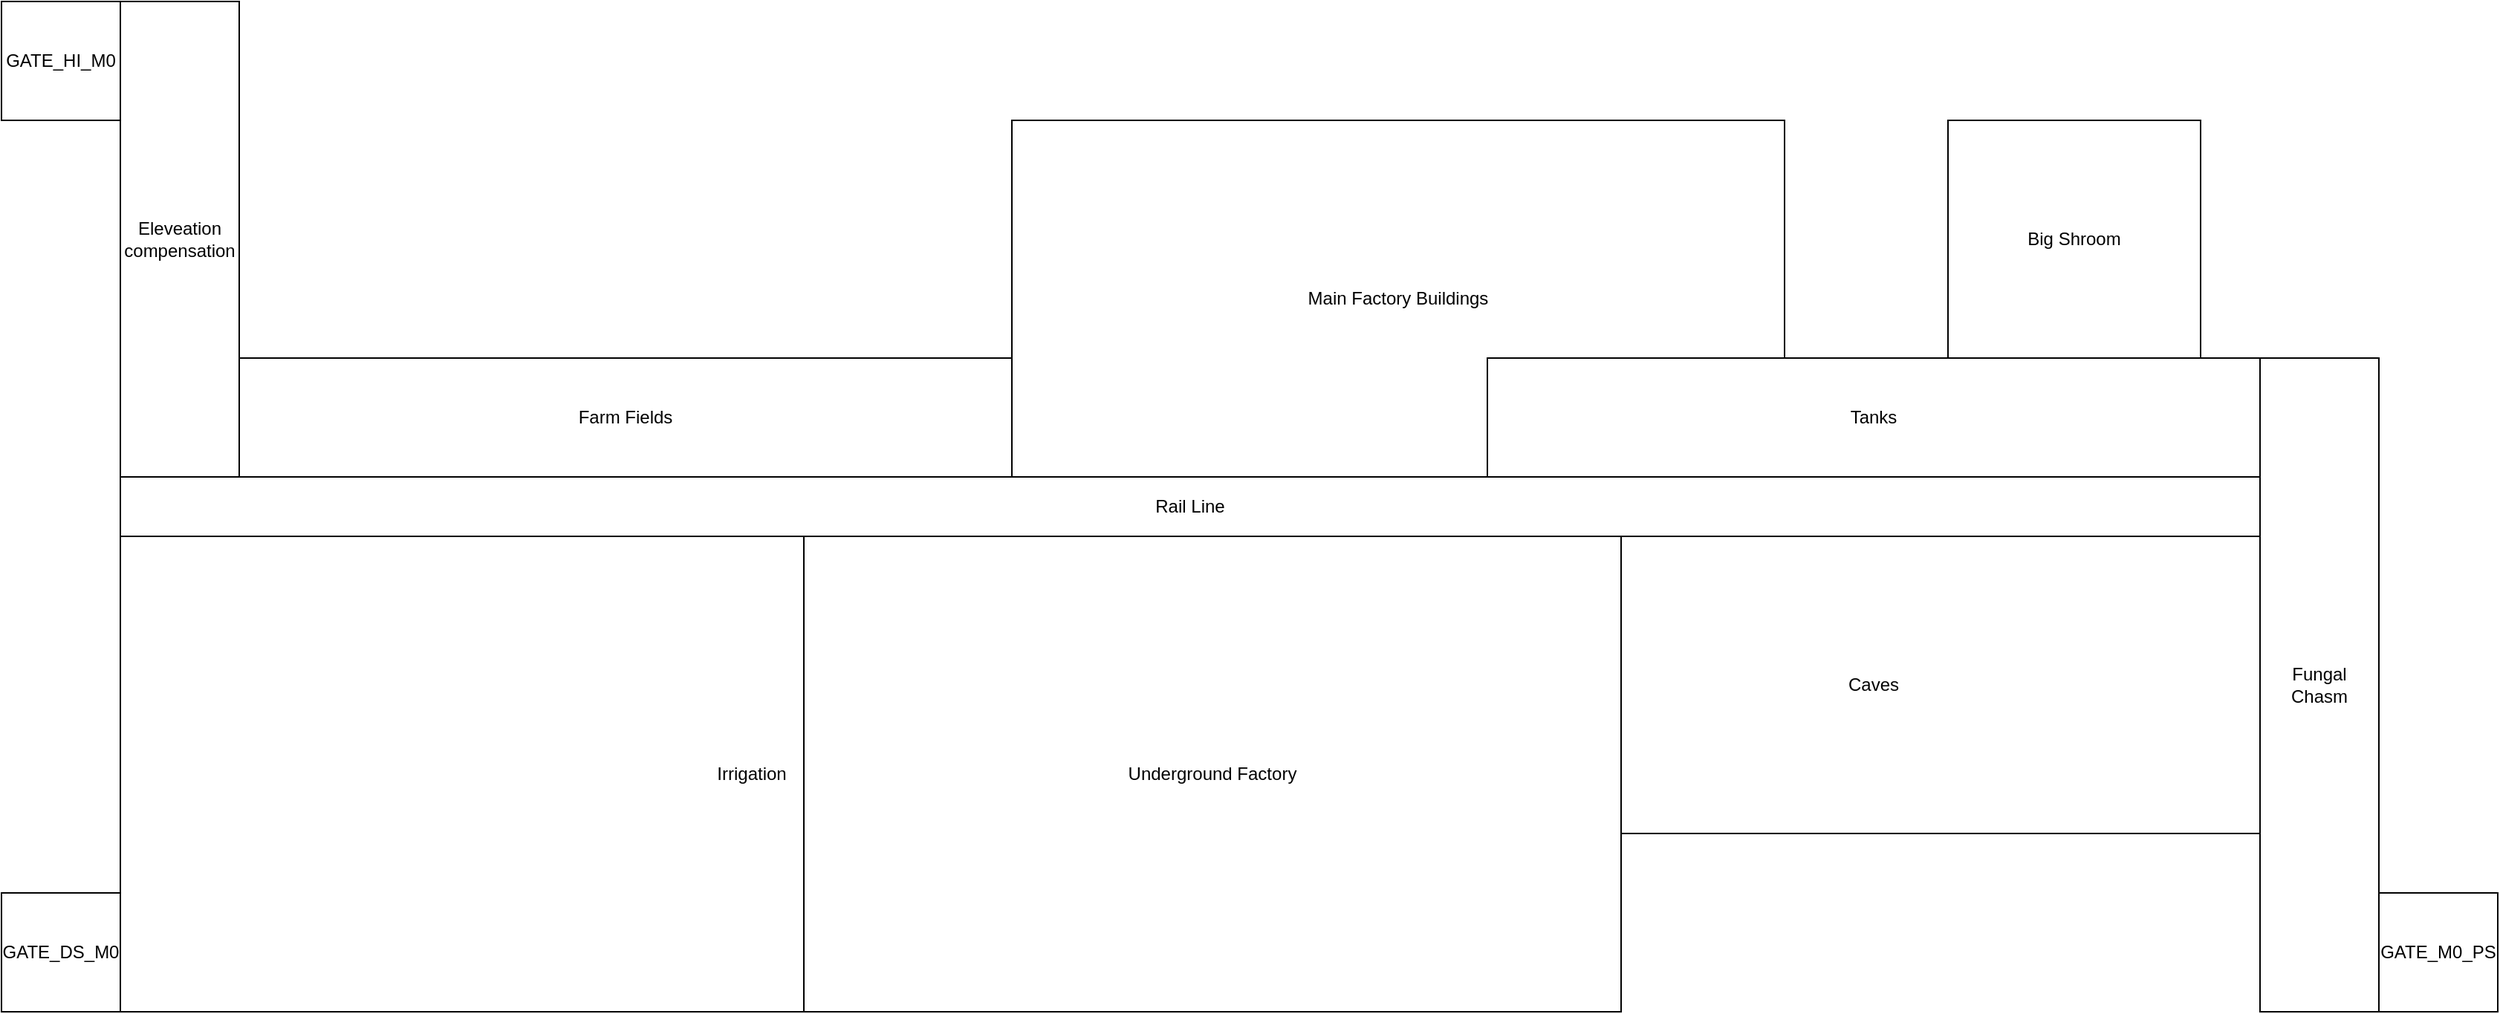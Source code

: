 <mxfile version="24.7.12">
  <diagram name="Page-1" id="XTcU6Ef8AxEBCsLpcCzg">
    <mxGraphModel dx="2074" dy="1186" grid="1" gridSize="10" guides="1" tooltips="1" connect="1" arrows="1" fold="1" page="1" pageScale="1" pageWidth="2000" pageHeight="1000" math="0" shadow="0">
      <root>
        <mxCell id="0" />
        <mxCell id="1" parent="0" />
        <mxCell id="pUQ3ejkgWWw8YafcQ9dp-1" value="GATE_DS_M0" style="whiteSpace=wrap;html=1;aspect=fixed;direction=south;" parent="1" vertex="1">
          <mxGeometry x="160" y="760" width="80" height="80" as="geometry" />
        </mxCell>
        <mxCell id="pUQ3ejkgWWw8YafcQ9dp-3" value="GATE_HI_M0" style="whiteSpace=wrap;html=1;aspect=fixed;" parent="1" vertex="1">
          <mxGeometry x="160" y="160" width="80" height="80" as="geometry" />
        </mxCell>
        <mxCell id="9MZPK8-o0bV_knBi3Sjz-4" value="GATE_M0_PS" style="whiteSpace=wrap;html=1;aspect=fixed;direction=south;" parent="1" vertex="1">
          <mxGeometry x="1760" y="760" width="80" height="80" as="geometry" />
        </mxCell>
        <mxCell id="9MZPK8-o0bV_knBi3Sjz-8" value="Irrigation" style="rounded=0;whiteSpace=wrap;html=1;" parent="1" vertex="1">
          <mxGeometry x="240" y="520" width="850" height="320" as="geometry" />
        </mxCell>
        <mxCell id="9MZPK8-o0bV_knBi3Sjz-9" value="Caves" style="rounded=0;whiteSpace=wrap;html=1;" parent="1" vertex="1">
          <mxGeometry x="1160" y="520" width="520" height="200" as="geometry" />
        </mxCell>
        <mxCell id="9MZPK8-o0bV_knBi3Sjz-10" value="Fungal Chasm" style="rounded=0;whiteSpace=wrap;html=1;" parent="1" vertex="1">
          <mxGeometry x="1680" y="400" width="80" height="440" as="geometry" />
        </mxCell>
        <mxCell id="9MZPK8-o0bV_knBi3Sjz-14" value="Farm Fields" style="rounded=0;whiteSpace=wrap;html=1;" parent="1" vertex="1">
          <mxGeometry x="320" y="400" width="520" height="80" as="geometry" />
        </mxCell>
        <mxCell id="fNJnqV45-GyBIAfxgkm3-2" value="Main Factory Buildings" style="rounded=0;whiteSpace=wrap;html=1;" vertex="1" parent="1">
          <mxGeometry x="840" y="240" width="520" height="240" as="geometry" />
        </mxCell>
        <mxCell id="9MZPK8-o0bV_knBi3Sjz-12" value="Rail Line" style="rounded=0;whiteSpace=wrap;html=1;" parent="1" vertex="1">
          <mxGeometry x="240" y="480" width="1440" height="40" as="geometry" />
        </mxCell>
        <mxCell id="9MZPK8-o0bV_knBi3Sjz-15" value="Tanks" style="rounded=0;whiteSpace=wrap;html=1;" parent="1" vertex="1">
          <mxGeometry x="1160" y="400" width="520" height="80" as="geometry" />
        </mxCell>
        <mxCell id="fNJnqV45-GyBIAfxgkm3-6" value="Eleveation compensation" style="rounded=0;whiteSpace=wrap;html=1;" vertex="1" parent="1">
          <mxGeometry x="240" y="160" width="80" height="320" as="geometry" />
        </mxCell>
        <mxCell id="fNJnqV45-GyBIAfxgkm3-8" value="Big Shroom" style="rounded=0;whiteSpace=wrap;html=1;" vertex="1" parent="1">
          <mxGeometry x="1470" y="240" width="170" height="160" as="geometry" />
        </mxCell>
        <mxCell id="fNJnqV45-GyBIAfxgkm3-9" value="Underground Factory" style="rounded=0;whiteSpace=wrap;html=1;" vertex="1" parent="1">
          <mxGeometry x="700" y="520" width="550" height="320" as="geometry" />
        </mxCell>
      </root>
    </mxGraphModel>
  </diagram>
</mxfile>
